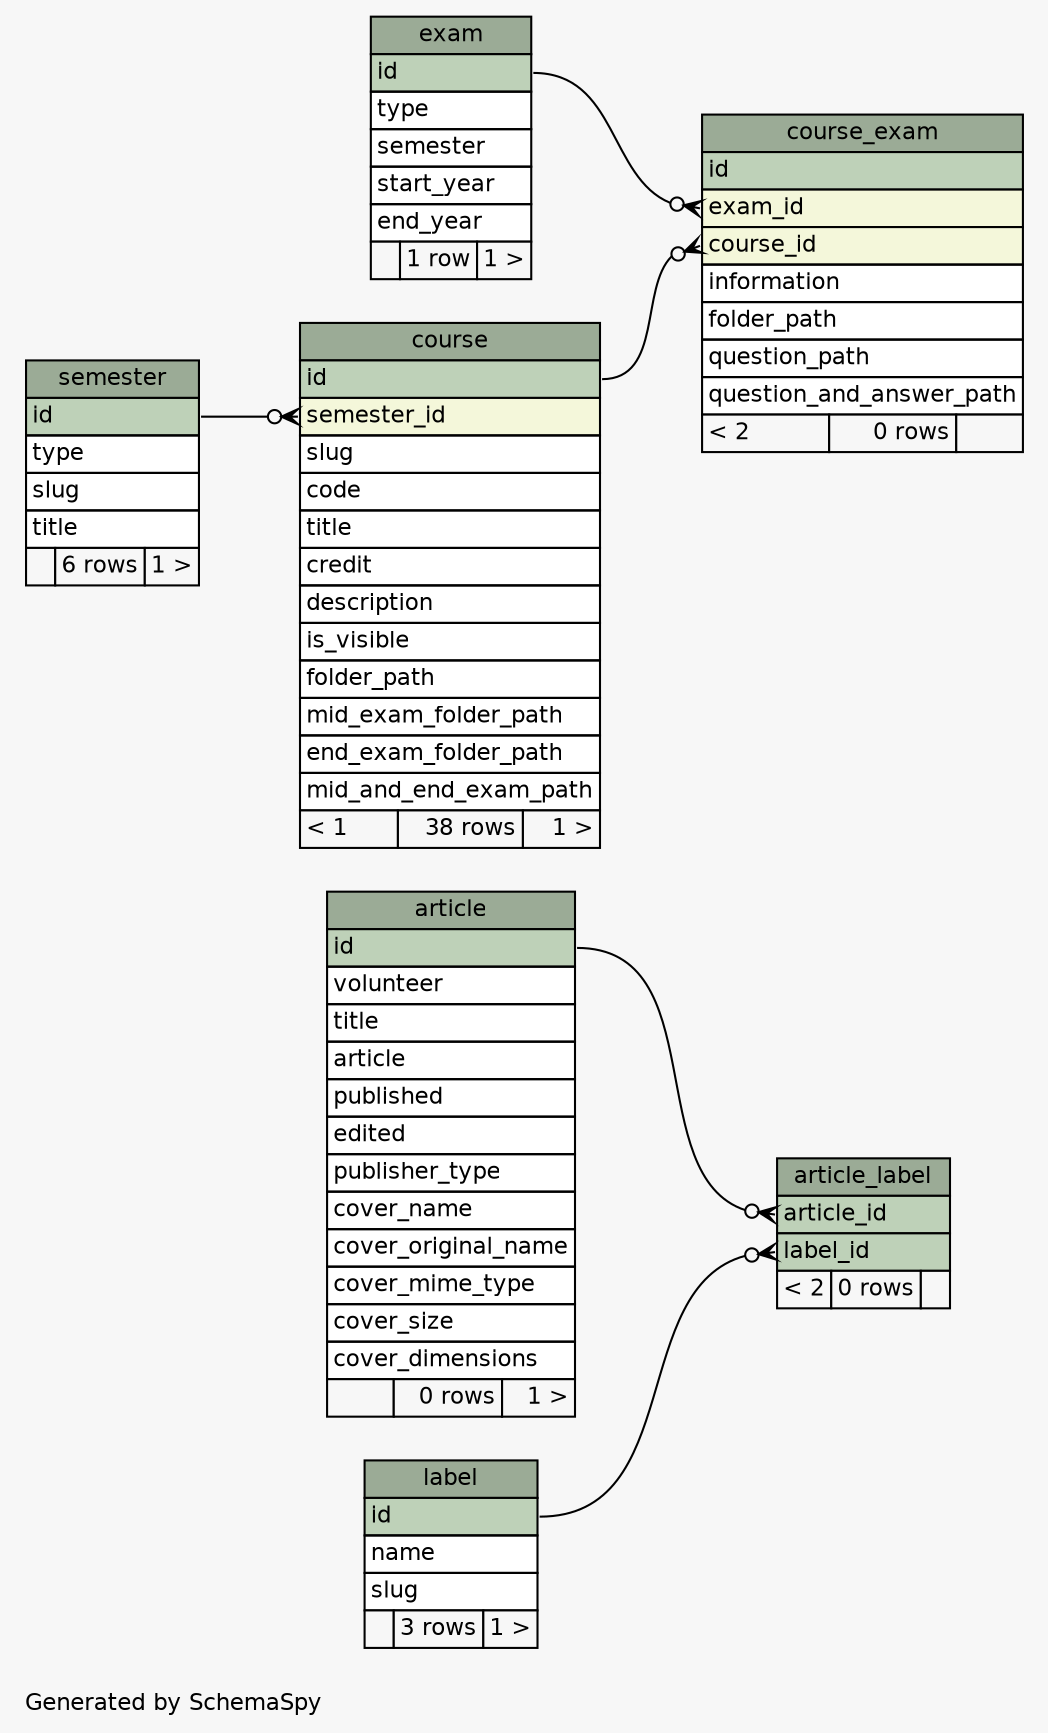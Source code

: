 // dot 2.44.1 on Linux 5.5.13-arch2-1
// SchemaSpy rev 590
digraph "largeRelationshipsDiagram" {
  graph [
    rankdir="RL"
    bgcolor="#f7f7f7"
    label="\nGenerated by SchemaSpy"
    labeljust="l"
    nodesep="0.18"
    ranksep="0.46"
    fontname="Helvetica"
    fontsize="11"
  ];
  node [
    fontname="Helvetica"
    fontsize="11"
    shape="plaintext"
  ];
  edge [
    arrowsize="0.8"
  ];
  "article" [
    label=<
    <TABLE BORDER="0" CELLBORDER="1" CELLSPACING="0" BGCOLOR="#ffffff">
      <TR><TD COLSPAN="3" BGCOLOR="#9bab96" ALIGN="CENTER">article</TD></TR>
      <TR><TD PORT="id" COLSPAN="3" BGCOLOR="#bed1b8" ALIGN="LEFT">id</TD></TR>
      <TR><TD PORT="volunteer" COLSPAN="3" ALIGN="LEFT">volunteer</TD></TR>
      <TR><TD PORT="title" COLSPAN="3" ALIGN="LEFT">title</TD></TR>
      <TR><TD PORT="article" COLSPAN="3" ALIGN="LEFT">article</TD></TR>
      <TR><TD PORT="published" COLSPAN="3" ALIGN="LEFT">published</TD></TR>
      <TR><TD PORT="edited" COLSPAN="3" ALIGN="LEFT">edited</TD></TR>
      <TR><TD PORT="publisher_type" COLSPAN="3" ALIGN="LEFT">publisher_type</TD></TR>
      <TR><TD PORT="cover_name" COLSPAN="3" ALIGN="LEFT">cover_name</TD></TR>
      <TR><TD PORT="cover_original_name" COLSPAN="3" ALIGN="LEFT">cover_original_name</TD></TR>
      <TR><TD PORT="cover_mime_type" COLSPAN="3" ALIGN="LEFT">cover_mime_type</TD></TR>
      <TR><TD PORT="cover_size" COLSPAN="3" ALIGN="LEFT">cover_size</TD></TR>
      <TR><TD PORT="cover_dimensions" COLSPAN="3" ALIGN="LEFT">cover_dimensions</TD></TR>
      <TR><TD ALIGN="LEFT" BGCOLOR="#f7f7f7">  </TD><TD ALIGN="RIGHT" BGCOLOR="#f7f7f7">0 rows</TD><TD ALIGN="RIGHT" BGCOLOR="#f7f7f7">1 &gt;</TD></TR>
    </TABLE>>
    URL="tables/article.html"
    tooltip="article"
  ];
  "article_label" [
    label=<
    <TABLE BORDER="0" CELLBORDER="1" CELLSPACING="0" BGCOLOR="#ffffff">
      <TR><TD COLSPAN="3" BGCOLOR="#9bab96" ALIGN="CENTER">article_label</TD></TR>
      <TR><TD PORT="article_id" COLSPAN="3" BGCOLOR="#bed1b8" ALIGN="LEFT">article_id</TD></TR>
      <TR><TD PORT="label_id" COLSPAN="3" BGCOLOR="#bed1b8" ALIGN="LEFT">label_id</TD></TR>
      <TR><TD ALIGN="LEFT" BGCOLOR="#f7f7f7">&lt; 2</TD><TD ALIGN="RIGHT" BGCOLOR="#f7f7f7">0 rows</TD><TD ALIGN="RIGHT" BGCOLOR="#f7f7f7">  </TD></TR>
    </TABLE>>
    URL="tables/article_label.html"
    tooltip="article_label"
  ];
  "course" [
    label=<
    <TABLE BORDER="0" CELLBORDER="1" CELLSPACING="0" BGCOLOR="#ffffff">
      <TR><TD COLSPAN="3" BGCOLOR="#9bab96" ALIGN="CENTER">course</TD></TR>
      <TR><TD PORT="id" COLSPAN="3" BGCOLOR="#bed1b8" ALIGN="LEFT">id</TD></TR>
      <TR><TD PORT="semester_id" COLSPAN="3" BGCOLOR="#f4f7da" ALIGN="LEFT">semester_id</TD></TR>
      <TR><TD PORT="slug" COLSPAN="3" ALIGN="LEFT">slug</TD></TR>
      <TR><TD PORT="code" COLSPAN="3" ALIGN="LEFT">code</TD></TR>
      <TR><TD PORT="title" COLSPAN="3" ALIGN="LEFT">title</TD></TR>
      <TR><TD PORT="credit" COLSPAN="3" ALIGN="LEFT">credit</TD></TR>
      <TR><TD PORT="description" COLSPAN="3" ALIGN="LEFT">description</TD></TR>
      <TR><TD PORT="is_visible" COLSPAN="3" ALIGN="LEFT">is_visible</TD></TR>
      <TR><TD PORT="folder_path" COLSPAN="3" ALIGN="LEFT">folder_path</TD></TR>
      <TR><TD PORT="mid_exam_folder_path" COLSPAN="3" ALIGN="LEFT">mid_exam_folder_path</TD></TR>
      <TR><TD PORT="end_exam_folder_path" COLSPAN="3" ALIGN="LEFT">end_exam_folder_path</TD></TR>
      <TR><TD PORT="mid_and_end_exam_path" COLSPAN="3" ALIGN="LEFT">mid_and_end_exam_path</TD></TR>
      <TR><TD ALIGN="LEFT" BGCOLOR="#f7f7f7">&lt; 1</TD><TD ALIGN="RIGHT" BGCOLOR="#f7f7f7">38 rows</TD><TD ALIGN="RIGHT" BGCOLOR="#f7f7f7">1 &gt;</TD></TR>
    </TABLE>>
    URL="tables/course.html"
    tooltip="course"
  ];
  "course_exam" [
    label=<
    <TABLE BORDER="0" CELLBORDER="1" CELLSPACING="0" BGCOLOR="#ffffff">
      <TR><TD COLSPAN="3" BGCOLOR="#9bab96" ALIGN="CENTER">course_exam</TD></TR>
      <TR><TD PORT="id" COLSPAN="3" BGCOLOR="#bed1b8" ALIGN="LEFT">id</TD></TR>
      <TR><TD PORT="exam_id" COLSPAN="3" BGCOLOR="#f4f7da" ALIGN="LEFT">exam_id</TD></TR>
      <TR><TD PORT="course_id" COLSPAN="3" BGCOLOR="#f4f7da" ALIGN="LEFT">course_id</TD></TR>
      <TR><TD PORT="information" COLSPAN="3" ALIGN="LEFT">information</TD></TR>
      <TR><TD PORT="folder_path" COLSPAN="3" ALIGN="LEFT">folder_path</TD></TR>
      <TR><TD PORT="question_path" COLSPAN="3" ALIGN="LEFT">question_path</TD></TR>
      <TR><TD PORT="question_and_answer_path" COLSPAN="3" ALIGN="LEFT">question_and_answer_path</TD></TR>
      <TR><TD ALIGN="LEFT" BGCOLOR="#f7f7f7">&lt; 2</TD><TD ALIGN="RIGHT" BGCOLOR="#f7f7f7">0 rows</TD><TD ALIGN="RIGHT" BGCOLOR="#f7f7f7">  </TD></TR>
    </TABLE>>
    URL="tables/course_exam.html"
    tooltip="course_exam"
  ];
  "exam" [
    label=<
    <TABLE BORDER="0" CELLBORDER="1" CELLSPACING="0" BGCOLOR="#ffffff">
      <TR><TD COLSPAN="3" BGCOLOR="#9bab96" ALIGN="CENTER">exam</TD></TR>
      <TR><TD PORT="id" COLSPAN="3" BGCOLOR="#bed1b8" ALIGN="LEFT">id</TD></TR>
      <TR><TD PORT="type" COLSPAN="3" ALIGN="LEFT">type</TD></TR>
      <TR><TD PORT="semester" COLSPAN="3" ALIGN="LEFT">semester</TD></TR>
      <TR><TD PORT="start_year" COLSPAN="3" ALIGN="LEFT">start_year</TD></TR>
      <TR><TD PORT="end_year" COLSPAN="3" ALIGN="LEFT">end_year</TD></TR>
      <TR><TD ALIGN="LEFT" BGCOLOR="#f7f7f7">  </TD><TD ALIGN="RIGHT" BGCOLOR="#f7f7f7">1 row</TD><TD ALIGN="RIGHT" BGCOLOR="#f7f7f7">1 &gt;</TD></TR>
    </TABLE>>
    URL="tables/exam.html"
    tooltip="exam"
  ];
  "label" [
    label=<
    <TABLE BORDER="0" CELLBORDER="1" CELLSPACING="0" BGCOLOR="#ffffff">
      <TR><TD COLSPAN="3" BGCOLOR="#9bab96" ALIGN="CENTER">label</TD></TR>
      <TR><TD PORT="id" COLSPAN="3" BGCOLOR="#bed1b8" ALIGN="LEFT">id</TD></TR>
      <TR><TD PORT="name" COLSPAN="3" ALIGN="LEFT">name</TD></TR>
      <TR><TD PORT="slug" COLSPAN="3" ALIGN="LEFT">slug</TD></TR>
      <TR><TD ALIGN="LEFT" BGCOLOR="#f7f7f7">  </TD><TD ALIGN="RIGHT" BGCOLOR="#f7f7f7">3 rows</TD><TD ALIGN="RIGHT" BGCOLOR="#f7f7f7">1 &gt;</TD></TR>
    </TABLE>>
    URL="tables/label.html"
    tooltip="label"
  ];
  "semester" [
    label=<
    <TABLE BORDER="0" CELLBORDER="1" CELLSPACING="0" BGCOLOR="#ffffff">
      <TR><TD COLSPAN="3" BGCOLOR="#9bab96" ALIGN="CENTER">semester</TD></TR>
      <TR><TD PORT="id" COLSPAN="3" BGCOLOR="#bed1b8" ALIGN="LEFT">id</TD></TR>
      <TR><TD PORT="type" COLSPAN="3" ALIGN="LEFT">type</TD></TR>
      <TR><TD PORT="slug" COLSPAN="3" ALIGN="LEFT">slug</TD></TR>
      <TR><TD PORT="title" COLSPAN="3" ALIGN="LEFT">title</TD></TR>
      <TR><TD ALIGN="LEFT" BGCOLOR="#f7f7f7">  </TD><TD ALIGN="RIGHT" BGCOLOR="#f7f7f7">6 rows</TD><TD ALIGN="RIGHT" BGCOLOR="#f7f7f7">1 &gt;</TD></TR>
    </TABLE>>
    URL="tables/semester.html"
    tooltip="semester"
  ];
  "article_label":"article_id":w -> "article":"id":e [arrowhead=none dir=back arrowtail=crowodot];
  "article_label":"label_id":w -> "label":"id":e [arrowhead=none dir=back arrowtail=crowodot];
  "course":"semester_id":w -> "semester":"id":e [arrowhead=none dir=back arrowtail=crowodot];
  "course_exam":"course_id":w -> "course":"id":e [arrowhead=none dir=back arrowtail=crowodot];
  "course_exam":"exam_id":w -> "exam":"id":e [arrowhead=none dir=back arrowtail=crowodot];
}

